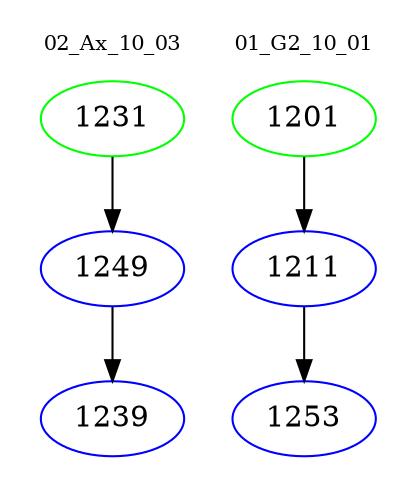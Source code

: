 digraph{
subgraph cluster_0 {
color = white
label = "02_Ax_10_03";
fontsize=10;
T0_1231 [label="1231", color="green"]
T0_1231 -> T0_1249 [color="black"]
T0_1249 [label="1249", color="blue"]
T0_1249 -> T0_1239 [color="black"]
T0_1239 [label="1239", color="blue"]
}
subgraph cluster_1 {
color = white
label = "01_G2_10_01";
fontsize=10;
T1_1201 [label="1201", color="green"]
T1_1201 -> T1_1211 [color="black"]
T1_1211 [label="1211", color="blue"]
T1_1211 -> T1_1253 [color="black"]
T1_1253 [label="1253", color="blue"]
}
}
